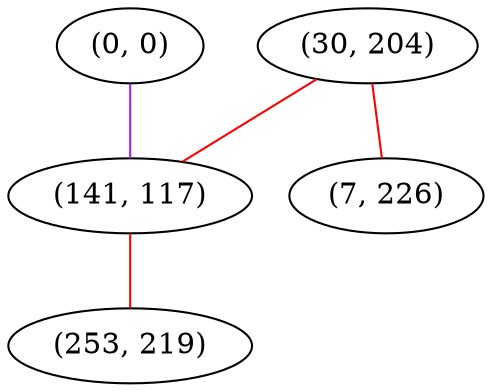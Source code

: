 graph "" {
"(30, 204)";
"(0, 0)";
"(141, 117)";
"(7, 226)";
"(253, 219)";
"(30, 204)" -- "(141, 117)"  [color=red, key=0, weight=1];
"(30, 204)" -- "(7, 226)"  [color=red, key=0, weight=1];
"(0, 0)" -- "(141, 117)"  [color=purple, key=0, weight=4];
"(141, 117)" -- "(253, 219)"  [color=red, key=0, weight=1];
}
